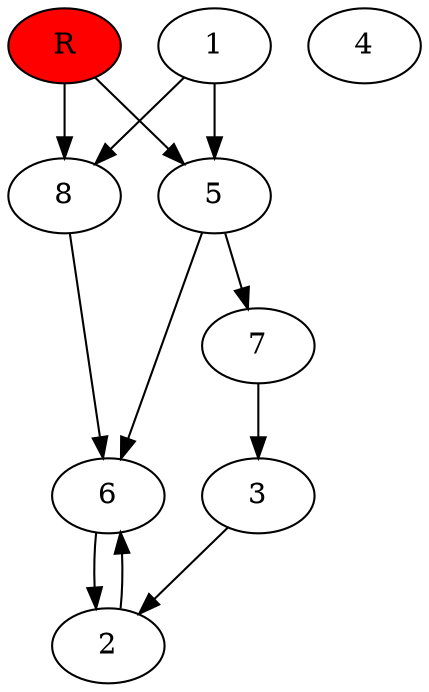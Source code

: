 digraph prb3887 {
	1
	2
	3
	4
	5
	6
	7
	8
	R [fillcolor="#ff0000" style=filled]
	1 -> 5
	1 -> 8
	2 -> 6
	3 -> 2
	5 -> 6
	5 -> 7
	6 -> 2
	7 -> 3
	8 -> 6
	R -> 5
	R -> 8
}
